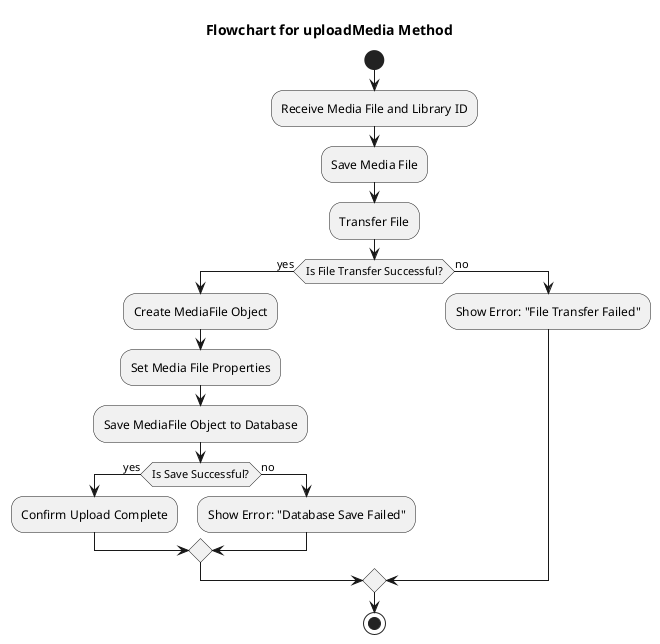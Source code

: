 @startuml

title Flowchart for uploadMedia Method
start

:Receive Media File and Library ID;
:Save Media File;
:Transfer File;
if (Is File Transfer Successful?) then (yes)
  :Create MediaFile Object;
  :Set Media File Properties;
  :Save MediaFile Object to Database;
  if (Is Save Successful?) then (yes)
    :Confirm Upload Complete;
  else (no)
    :Show Error: "Database Save Failed";
  endif
else (no)
  :Show Error: "File Transfer Failed";
endif

stop
@enduml